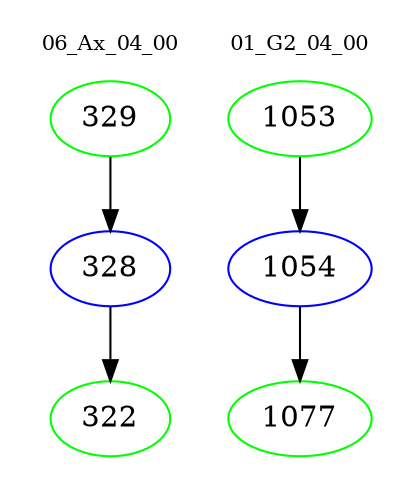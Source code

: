 digraph{
subgraph cluster_0 {
color = white
label = "06_Ax_04_00";
fontsize=10;
T0_329 [label="329", color="green"]
T0_329 -> T0_328 [color="black"]
T0_328 [label="328", color="blue"]
T0_328 -> T0_322 [color="black"]
T0_322 [label="322", color="green"]
}
subgraph cluster_1 {
color = white
label = "01_G2_04_00";
fontsize=10;
T1_1053 [label="1053", color="green"]
T1_1053 -> T1_1054 [color="black"]
T1_1054 [label="1054", color="blue"]
T1_1054 -> T1_1077 [color="black"]
T1_1077 [label="1077", color="green"]
}
}
